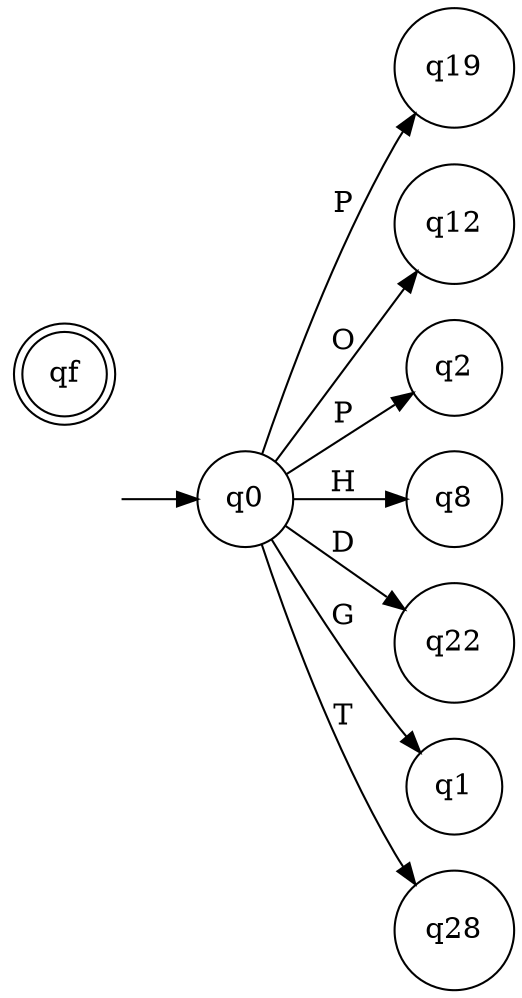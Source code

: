 digraph "http-headers-validator" {
	graph [rankdir=LR]
	"" [label="" shape=plaintext]
	qf [label=qf shape=doublecircle]
	q19 [label=q19 shape=circle]
	q12 [label=q12 shape=circle]
	q0 [label=q0 shape=circle]
	q2 [label=q2 shape=circle]
	q8 [label=q8 shape=circle]
	q22 [label=q22 shape=circle]
	q1 [label=q1 shape=circle]
	q28 [label=q28 shape=circle]
	"" -> q0 [label=""]
	q0 -> q12 [label=O]
	q0 -> q1 [label=G]
	q0 -> q8 [label=H]
	q0 -> q19 [label=P]
	q0 -> q2 [label=P]
	q0 -> q28 [label=T]
	q0 -> q22 [label=D]
}
